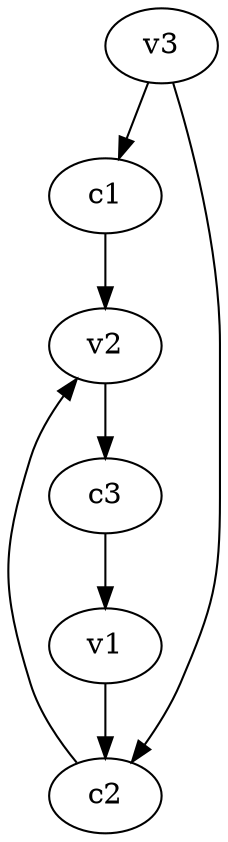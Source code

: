 strict digraph  {
c1;
c2;
c3;
v1;
v2;
v3;
c1 -> v2  [weight=1];
c2 -> v2  [weight=1];
c3 -> v1  [weight=1];
v1 -> c2  [weight=1];
v2 -> c3  [weight=1];
v3 -> c2  [weight=1];
v3 -> c1  [weight=1];
}
